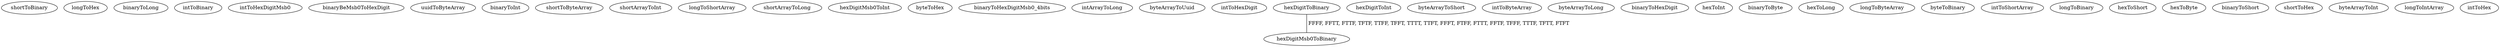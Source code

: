 digraph G {
shortToBinary;
longToHex;
binaryToLong;
intToBinary;
intToHexDigitMsb0;
binaryBeMsb0ToHexDigit;
uuidToByteArray;
binaryToInt;
shortToByteArray;
shortArrayToInt;
longToShortArray;
shortArrayToLong;
hexDigitMsb0ToInt;
byteToHex;
binaryToHexDigitMsb0_4bits;
intArrayToLong;
byteArrayToUuid;
intToHexDigit;
hexDigitToBinary;
hexDigitToInt;
byteArrayToShort;
intToByteArray;
byteArrayToLong;
binaryToHexDigit;
hexToInt;
binaryToByte;
hexToLong;
longToByteArray;
byteToBinary;
intToShortArray;
hexDigitMsb0ToBinary;
longToBinary;
hexToShort;
hexToByte;
binaryToShort;
shortToHex;
byteArrayToInt;
longToIntArray;
intToHex;
hexDigitToBinary -> hexDigitMsb0ToBinary [label=" FFFF, FFTT, FTTF, TFTF, TTFF, TFFT, TTTT, TTFT, FFFT, FTFF, FTTT, FFTF, TFFF, TTTF, TFTT, FTFT", dir=none];
}